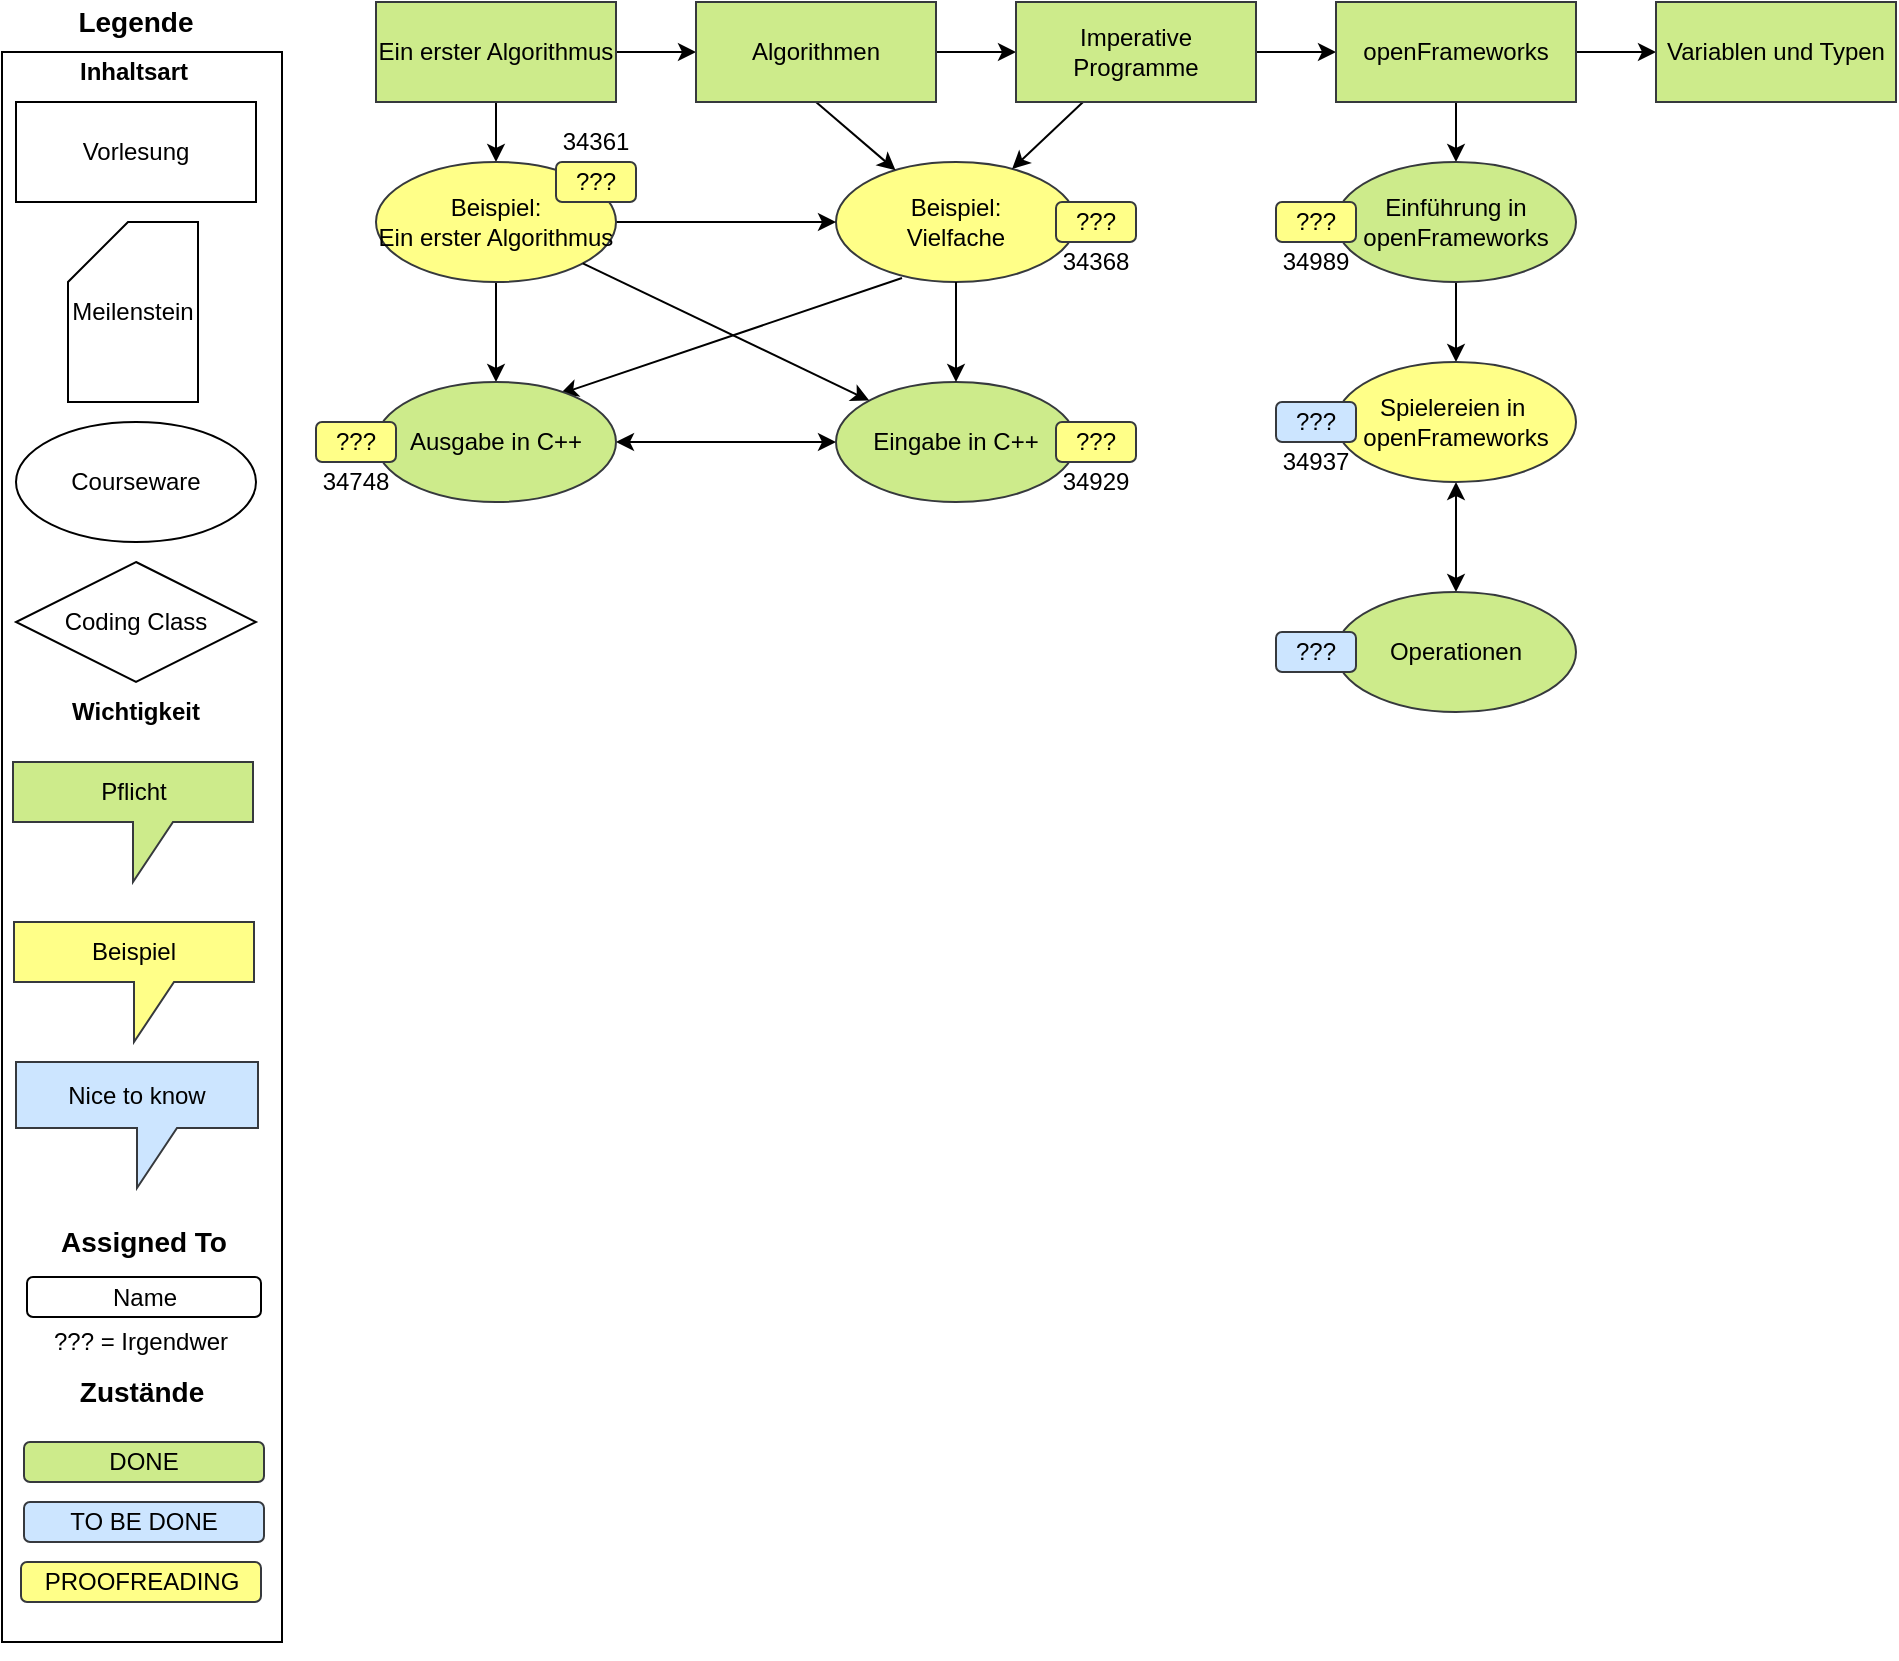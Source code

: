 <mxfile version="12.1.0" type="github" pages="1"><diagram id="Wyt8yrSQ3RSMpkzc1AXA" name="Page-1"><mxGraphModel dx="2048" dy="1023" grid="1" gridSize="10" guides="1" tooltips="1" connect="1" arrows="1" fold="1" page="1" pageScale="1" pageWidth="4681" pageHeight="3300" math="0" shadow="0"><root><mxCell id="0"/><mxCell id="1" value="Inhalte" style="" parent="0"/><mxCell id="2e9VviOoSvJhzy74QU0r-17" value="" style="rounded=0;whiteSpace=wrap;html=1;fillColor=none;" parent="1" vertex="1"><mxGeometry x="13" y="65" width="140" height="795" as="geometry"/></mxCell><mxCell id="YNsSI02lV_WkkaifhmP2-2" value="Coding Class" style="rhombus;whiteSpace=wrap;html=1;" parent="1" vertex="1"><mxGeometry x="20" y="320" width="120" height="60" as="geometry"/></mxCell><mxCell id="2e9VviOoSvJhzy74QU0r-11" style="edgeStyle=none;rounded=0;comic=0;jumpStyle=none;orthogonalLoop=1;jettySize=auto;html=1;exitX=0.275;exitY=0.967;exitDx=0;exitDy=0;entryX=0.767;entryY=0.1;entryDx=0;entryDy=0;entryPerimeter=0;strokeColor=#000000;exitPerimeter=0;" parent="1" source="YNsSI02lV_WkkaifhmP2-5" target="2e9VviOoSvJhzy74QU0r-6" edge="1"><mxGeometry relative="1" as="geometry"/></mxCell><mxCell id="YNsSI02lV_WkkaifhmP2-5" value="Beispiel:&lt;br&gt;Vielfache" style="ellipse;whiteSpace=wrap;html=1;fillColor=#ffff88;strokeColor=#36393d;" parent="1" vertex="1"><mxGeometry x="430" y="120" width="120" height="60" as="geometry"/></mxCell><mxCell id="YNsSI02lV_WkkaifhmP2-6" value="Meilenstein" style="shape=card;whiteSpace=wrap;html=1;" parent="1" vertex="1"><mxGeometry x="46" y="150" width="65" height="90" as="geometry"/></mxCell><mxCell id="YNsSI02lV_WkkaifhmP2-10" value="Name" style="rounded=1;whiteSpace=wrap;html=1;" parent="1" vertex="1"><mxGeometry x="25.5" y="677.5" width="117" height="20" as="geometry"/></mxCell><mxCell id="YNsSI02lV_WkkaifhmP2-11" value="Vorlesung" style="rounded=0;whiteSpace=wrap;html=1;" parent="1" vertex="1"><mxGeometry x="20" y="90" width="120" height="50" as="geometry"/></mxCell><mxCell id="YNsSI02lV_WkkaifhmP2-14" value="DONE" style="rounded=1;whiteSpace=wrap;html=1;fillColor=#cdeb8b;strokeColor=#36393d;" parent="1" vertex="1"><mxGeometry x="24" y="760" width="120" height="20" as="geometry"/></mxCell><mxCell id="YNsSI02lV_WkkaifhmP2-15" value="TO BE DONE" style="rounded=1;whiteSpace=wrap;html=1;fillColor=#cce5ff;strokeColor=#36393d;" parent="1" vertex="1"><mxGeometry x="24" y="790" width="120" height="20" as="geometry"/></mxCell><mxCell id="YNsSI02lV_WkkaifhmP2-16" value="PROOFREADING" style="rounded=1;whiteSpace=wrap;html=1;fillColor=#ffff88;strokeColor=#36393d;" parent="1" vertex="1"><mxGeometry x="22.5" y="820" width="120" height="20" as="geometry"/></mxCell><mxCell id="YNsSI02lV_WkkaifhmP2-20" style="edgeStyle=orthogonalEdgeStyle;rounded=0;orthogonalLoop=1;jettySize=auto;html=1;exitX=0.5;exitY=1;exitDx=0;exitDy=0;entryX=0.5;entryY=0;entryDx=0;entryDy=0;jumpStyle=arc;comic=0;" parent="1" source="YNsSI02lV_WkkaifhmP2-17" target="YNsSI02lV_WkkaifhmP2-18" edge="1"><mxGeometry relative="1" as="geometry"/></mxCell><mxCell id="YNsSI02lV_WkkaifhmP2-23" style="edgeStyle=orthogonalEdgeStyle;rounded=0;orthogonalLoop=1;jettySize=auto;html=1;exitX=1;exitY=0.5;exitDx=0;exitDy=0;entryX=0;entryY=0.5;entryDx=0;entryDy=0;" parent="1" source="YNsSI02lV_WkkaifhmP2-17" target="YNsSI02lV_WkkaifhmP2-21" edge="1"><mxGeometry relative="1" as="geometry"/></mxCell><mxCell id="YNsSI02lV_WkkaifhmP2-17" value="Ein erster Algorithmus" style="rounded=0;whiteSpace=wrap;html=1;fillColor=#cdeb8b;strokeColor=#36393d;" parent="1" vertex="1"><mxGeometry x="200" y="40" width="120" height="50" as="geometry"/></mxCell><mxCell id="2e9VviOoSvJhzy74QU0r-10" style="rounded=0;comic=0;jumpStyle=none;orthogonalLoop=1;jettySize=auto;html=1;exitX=0.5;exitY=1;exitDx=0;exitDy=0;strokeColor=#000000;" parent="1" source="YNsSI02lV_WkkaifhmP2-18" target="2e9VviOoSvJhzy74QU0r-6" edge="1"><mxGeometry relative="1" as="geometry"/></mxCell><mxCell id="2e9VviOoSvJhzy74QU0r-15" style="edgeStyle=none;rounded=0;comic=0;jumpStyle=none;orthogonalLoop=1;jettySize=auto;html=1;exitX=1;exitY=0.5;exitDx=0;exitDy=0;entryX=0;entryY=0.5;entryDx=0;entryDy=0;strokeColor=#000000;fillColor=#f8cecc;" parent="1" source="YNsSI02lV_WkkaifhmP2-18" target="YNsSI02lV_WkkaifhmP2-5" edge="1"><mxGeometry relative="1" as="geometry"/></mxCell><mxCell id="YNsSI02lV_WkkaifhmP2-18" value="Beispiel:&lt;br&gt;Ein erster Algorithmus" style="ellipse;whiteSpace=wrap;html=1;fillColor=#ffff88;strokeColor=#36393d;" parent="1" vertex="1"><mxGeometry x="200" y="120" width="120" height="60" as="geometry"/></mxCell><mxCell id="B_I8aT1JAoUhAAaeeT8g-25" style="edgeStyle=none;rounded=0;orthogonalLoop=1;jettySize=auto;html=1;exitX=0.5;exitY=1;exitDx=0;exitDy=0;" edge="1" parent="1" source="YNsSI02lV_WkkaifhmP2-21" target="YNsSI02lV_WkkaifhmP2-5"><mxGeometry relative="1" as="geometry"/></mxCell><mxCell id="B_I8aT1JAoUhAAaeeT8g-27" value="" style="edgeStyle=none;rounded=0;orthogonalLoop=1;jettySize=auto;html=1;" edge="1" parent="1" source="YNsSI02lV_WkkaifhmP2-21" target="B_I8aT1JAoUhAAaeeT8g-26"><mxGeometry relative="1" as="geometry"/></mxCell><mxCell id="YNsSI02lV_WkkaifhmP2-21" value="Algorithmen" style="rounded=0;whiteSpace=wrap;html=1;fillColor=#cdeb8b;strokeColor=#36393d;" parent="1" vertex="1"><mxGeometry x="360" y="40" width="120" height="50" as="geometry"/></mxCell><mxCell id="B_I8aT1JAoUhAAaeeT8g-62" value="" style="edgeStyle=none;rounded=0;orthogonalLoop=1;jettySize=auto;html=1;startArrow=classic;startFill=1;" edge="1" parent="1" source="2e9VviOoSvJhzy74QU0r-6" target="B_I8aT1JAoUhAAaeeT8g-4"><mxGeometry relative="1" as="geometry"><mxPoint x="400" y="260" as="targetPoint"/></mxGeometry></mxCell><mxCell id="2e9VviOoSvJhzy74QU0r-6" value="Ausgabe in C++" style="ellipse;whiteSpace=wrap;html=1;fillColor=#cdeb8b;strokeColor=#36393d;" parent="1" vertex="1"><mxGeometry x="200" y="230" width="120" height="60" as="geometry"/></mxCell><mxCell id="2e9VviOoSvJhzy74QU0r-12" value="Courseware" style="ellipse;whiteSpace=wrap;html=1;" parent="1" vertex="1"><mxGeometry x="20" y="250" width="120" height="60" as="geometry"/></mxCell><mxCell id="2e9VviOoSvJhzy74QU0r-18" value="&lt;b&gt;&lt;font style=&quot;font-size: 14px&quot;&gt;Legende&lt;/font&gt;&lt;/b&gt;" style="text;html=1;strokeColor=none;fillColor=none;align=center;verticalAlign=middle;whiteSpace=wrap;rounded=0;" parent="1" vertex="1"><mxGeometry x="50" y="40" width="60" height="20" as="geometry"/></mxCell><mxCell id="2e9VviOoSvJhzy74QU0r-19" value="&lt;b&gt;&lt;font style=&quot;font-size: 14px&quot;&gt;Zustände&lt;/font&gt;&lt;/b&gt;" style="text;html=1;strokeColor=none;fillColor=none;align=center;verticalAlign=middle;whiteSpace=wrap;rounded=0;" parent="1" vertex="1"><mxGeometry x="52.5" y="725" width="60" height="20" as="geometry"/></mxCell><mxCell id="2e9VviOoSvJhzy74QU0r-21" value="&lt;b&gt;&lt;font style=&quot;font-size: 14px&quot;&gt;Assigned To&lt;/font&gt;&lt;/b&gt;" style="text;html=1;strokeColor=none;fillColor=none;align=center;verticalAlign=middle;whiteSpace=wrap;rounded=0;" parent="1" vertex="1"><mxGeometry x="24" y="650" width="120" height="20" as="geometry"/></mxCell><mxCell id="2e9VviOoSvJhzy74QU0r-28" value="??? = Irgendwer" style="text;html=1;strokeColor=none;fillColor=none;align=center;verticalAlign=middle;whiteSpace=wrap;rounded=0;" parent="1" vertex="1"><mxGeometry x="24" y="700" width="117" height="20" as="geometry"/></mxCell><mxCell id="Tgc2R-9lb7ekBUgRPGqR-1" value="&lt;b&gt;Wichtigkeit&lt;/b&gt;" style="text;html=1;strokeColor=none;fillColor=none;align=center;verticalAlign=middle;whiteSpace=wrap;rounded=0;" parent="1" vertex="1"><mxGeometry x="50" y="385" width="60" height="20" as="geometry"/></mxCell><mxCell id="oYj94LS83K9F-aLHHSQ7-1" value="Pflicht" style="shape=callout;whiteSpace=wrap;html=1;perimeter=calloutPerimeter;fillColor=#cdeb8b;strokeColor=#36393d;" vertex="1" parent="1"><mxGeometry x="18.5" y="420" width="120" height="60" as="geometry"/></mxCell><mxCell id="oYj94LS83K9F-aLHHSQ7-2" value="Beispiel" style="shape=callout;whiteSpace=wrap;html=1;perimeter=calloutPerimeter;fillColor=#ffff88;strokeColor=#36393d;" vertex="1" parent="1"><mxGeometry x="19" y="500" width="120" height="60" as="geometry"/></mxCell><mxCell id="oYj94LS83K9F-aLHHSQ7-5" value="Nice to know" style="shape=callout;whiteSpace=wrap;html=1;perimeter=calloutPerimeter;fillColor=#cce5ff;strokeColor=#36393d;" vertex="1" parent="1"><mxGeometry x="20" y="570" width="121" height="63" as="geometry"/></mxCell><mxCell id="oYj94LS83K9F-aLHHSQ7-6" value="&lt;b&gt;Inhaltsart&lt;/b&gt;" style="text;html=1;strokeColor=none;fillColor=none;align=center;verticalAlign=middle;whiteSpace=wrap;rounded=0;" vertex="1" parent="1"><mxGeometry x="58.5" y="65" width="40" height="20" as="geometry"/></mxCell><mxCell id="B_I8aT1JAoUhAAaeeT8g-4" value="Eingabe in C++" style="ellipse;whiteSpace=wrap;html=1;fillColor=#cdeb8b;strokeColor=#36393d;" vertex="1" parent="1"><mxGeometry x="430" y="230" width="120" height="60" as="geometry"/></mxCell><mxCell id="B_I8aT1JAoUhAAaeeT8g-5" style="edgeStyle=orthogonalEdgeStyle;rounded=0;orthogonalLoop=1;jettySize=auto;html=1;exitX=0.5;exitY=1;exitDx=0;exitDy=0;" edge="1" parent="1" source="B_I8aT1JAoUhAAaeeT8g-4" target="B_I8aT1JAoUhAAaeeT8g-4"><mxGeometry relative="1" as="geometry"/></mxCell><mxCell id="B_I8aT1JAoUhAAaeeT8g-13" style="edgeStyle=none;rounded=0;orthogonalLoop=1;jettySize=auto;html=1;" edge="1" parent="1" source="YNsSI02lV_WkkaifhmP2-5" target="B_I8aT1JAoUhAAaeeT8g-4"><mxGeometry relative="1" as="geometry"><mxPoint x="420" y="182" as="sourcePoint"/><mxPoint x="420" y="230" as="targetPoint"/></mxGeometry></mxCell><mxCell id="B_I8aT1JAoUhAAaeeT8g-14" style="rounded=0;orthogonalLoop=1;jettySize=auto;html=1;" edge="1" parent="1" source="YNsSI02lV_WkkaifhmP2-18" target="B_I8aT1JAoUhAAaeeT8g-4"><mxGeometry relative="1" as="geometry"><mxPoint x="260" y="180" as="sourcePoint"/><mxPoint x="377.574" y="238.787" as="targetPoint"/></mxGeometry></mxCell><mxCell id="B_I8aT1JAoUhAAaeeT8g-22" style="edgeStyle=none;rounded=0;orthogonalLoop=1;jettySize=auto;html=1;exitX=0.5;exitY=1;exitDx=0;exitDy=0;" edge="1" parent="1" source="2e9VviOoSvJhzy74QU0r-17" target="2e9VviOoSvJhzy74QU0r-17"><mxGeometry relative="1" as="geometry"/></mxCell><mxCell id="B_I8aT1JAoUhAAaeeT8g-30" style="edgeStyle=none;rounded=0;orthogonalLoop=1;jettySize=auto;html=1;" edge="1" parent="1" source="B_I8aT1JAoUhAAaeeT8g-26" target="YNsSI02lV_WkkaifhmP2-5"><mxGeometry relative="1" as="geometry"/></mxCell><mxCell id="B_I8aT1JAoUhAAaeeT8g-33" value="" style="edgeStyle=none;rounded=0;orthogonalLoop=1;jettySize=auto;html=1;" edge="1" parent="1" source="B_I8aT1JAoUhAAaeeT8g-26" target="B_I8aT1JAoUhAAaeeT8g-32"><mxGeometry relative="1" as="geometry"/></mxCell><mxCell id="B_I8aT1JAoUhAAaeeT8g-26" value="Imperative Programme" style="rounded=0;whiteSpace=wrap;html=1;fillColor=#cdeb8b;strokeColor=#36393d;" vertex="1" parent="1"><mxGeometry x="520" y="40" width="120" height="50" as="geometry"/></mxCell><mxCell id="B_I8aT1JAoUhAAaeeT8g-35" value="" style="edgeStyle=none;rounded=0;orthogonalLoop=1;jettySize=auto;html=1;" edge="1" parent="1" source="B_I8aT1JAoUhAAaeeT8g-32" target="B_I8aT1JAoUhAAaeeT8g-34"><mxGeometry relative="1" as="geometry"/></mxCell><mxCell id="B_I8aT1JAoUhAAaeeT8g-55" value="" style="edgeStyle=none;rounded=0;orthogonalLoop=1;jettySize=auto;html=1;" edge="1" parent="1" source="B_I8aT1JAoUhAAaeeT8g-32" target="B_I8aT1JAoUhAAaeeT8g-54"><mxGeometry relative="1" as="geometry"/></mxCell><mxCell id="B_I8aT1JAoUhAAaeeT8g-32" value="openFrameworks" style="rounded=0;whiteSpace=wrap;html=1;fillColor=#cdeb8b;strokeColor=#36393d;" vertex="1" parent="1"><mxGeometry x="680" y="40" width="120" height="50" as="geometry"/></mxCell><mxCell id="B_I8aT1JAoUhAAaeeT8g-38" value="" style="edgeStyle=none;rounded=0;orthogonalLoop=1;jettySize=auto;html=1;" edge="1" parent="1" source="B_I8aT1JAoUhAAaeeT8g-34" target="B_I8aT1JAoUhAAaeeT8g-37"><mxGeometry relative="1" as="geometry"/></mxCell><mxCell id="B_I8aT1JAoUhAAaeeT8g-34" value="Einführung in openFrameworks" style="ellipse;whiteSpace=wrap;html=1;fillColor=#cdeb8b;strokeColor=#36393d;" vertex="1" parent="1"><mxGeometry x="680" y="120" width="120" height="60" as="geometry"/></mxCell><mxCell id="B_I8aT1JAoUhAAaeeT8g-59" value="" style="edgeStyle=none;rounded=0;orthogonalLoop=1;jettySize=auto;html=1;startArrow=classic;startFill=1;" edge="1" parent="1" source="B_I8aT1JAoUhAAaeeT8g-40" target="B_I8aT1JAoUhAAaeeT8g-37"><mxGeometry relative="1" as="geometry"><mxPoint x="820" y="320" as="targetPoint"/></mxGeometry></mxCell><mxCell id="B_I8aT1JAoUhAAaeeT8g-40" value="Operationen" style="ellipse;whiteSpace=wrap;html=1;fillColor=#cdeb8b;strokeColor=#36393d;" vertex="1" parent="1"><mxGeometry x="680" y="335" width="120" height="60" as="geometry"/></mxCell><mxCell id="B_I8aT1JAoUhAAaeeT8g-54" value="Variablen und Typen" style="rounded=0;whiteSpace=wrap;html=1;fillColor=#cdeb8b;strokeColor=#36393d;" vertex="1" parent="1"><mxGeometry x="840" y="40" width="120" height="50" as="geometry"/></mxCell><mxCell id="FTDDd-owseV0-7RKEGn8-1" value="Assigned" style="" parent="0"/><mxCell id="FTDDd-owseV0-7RKEGn8-4" value="&lt;div&gt;???&lt;/div&gt;" style="rounded=1;whiteSpace=wrap;html=1;fillColor=#ffff88;strokeColor=#36393d;" parent="FTDDd-owseV0-7RKEGn8-1" vertex="1"><mxGeometry x="540" y="140" width="40" height="20" as="geometry"/></mxCell><mxCell id="Srz_F0b2qAnOa-qPsFeJ-2" value="???" style="rounded=1;whiteSpace=wrap;html=1;fillColor=#ffff88;strokeColor=#36393d;" parent="FTDDd-owseV0-7RKEGn8-1" vertex="1"><mxGeometry x="170" y="250" width="40" height="20" as="geometry"/></mxCell><mxCell id="Srz_F0b2qAnOa-qPsFeJ-3" value="???" style="rounded=1;whiteSpace=wrap;html=1;fillColor=#ffff88;strokeColor=#36393d;" parent="FTDDd-owseV0-7RKEGn8-1" vertex="1"><mxGeometry x="290" y="120" width="40" height="20" as="geometry"/></mxCell><mxCell id="B_I8aT1JAoUhAAaeeT8g-8" value="???" style="rounded=1;whiteSpace=wrap;html=1;fillColor=#ffff88;strokeColor=#36393d;" vertex="1" parent="FTDDd-owseV0-7RKEGn8-1"><mxGeometry x="540" y="250" width="40" height="20" as="geometry"/></mxCell><mxCell id="B_I8aT1JAoUhAAaeeT8g-36" value="???" style="rounded=1;whiteSpace=wrap;html=1;fillColor=#ffff88;strokeColor=#36393d;" vertex="1" parent="FTDDd-owseV0-7RKEGn8-1"><mxGeometry x="650" y="140" width="40" height="20" as="geometry"/></mxCell><mxCell id="B_I8aT1JAoUhAAaeeT8g-37" value="Spielereien in&amp;nbsp; openFrameworks" style="ellipse;whiteSpace=wrap;html=1;fillColor=#ffff88;strokeColor=#36393d;" vertex="1" parent="FTDDd-owseV0-7RKEGn8-1"><mxGeometry x="680" y="220" width="120" height="60" as="geometry"/></mxCell><mxCell id="B_I8aT1JAoUhAAaeeT8g-39" value="???" style="rounded=1;whiteSpace=wrap;html=1;fillColor=#cce5ff;strokeColor=#36393d;" vertex="1" parent="FTDDd-owseV0-7RKEGn8-1"><mxGeometry x="650" y="240" width="40" height="20" as="geometry"/></mxCell><mxCell id="B_I8aT1JAoUhAAaeeT8g-42" value="???" style="rounded=1;whiteSpace=wrap;html=1;fillColor=#cce5ff;strokeColor=#36393d;" vertex="1" parent="FTDDd-owseV0-7RKEGn8-1"><mxGeometry x="650" y="355" width="40" height="20" as="geometry"/></mxCell><mxCell id="B_I8aT1JAoUhAAaeeT8g-41" value="Courseware IDs" parent="0"/><mxCell id="B_I8aT1JAoUhAAaeeT8g-44" value="34361" style="text;html=1;strokeColor=none;fillColor=none;align=center;verticalAlign=middle;whiteSpace=wrap;rounded=0;" vertex="1" parent="B_I8aT1JAoUhAAaeeT8g-41"><mxGeometry x="290" y="100" width="40" height="20" as="geometry"/></mxCell><mxCell id="B_I8aT1JAoUhAAaeeT8g-46" value="34748" style="text;html=1;strokeColor=none;fillColor=none;align=center;verticalAlign=middle;whiteSpace=wrap;rounded=0;" vertex="1" parent="B_I8aT1JAoUhAAaeeT8g-41"><mxGeometry x="170" y="270" width="40" height="20" as="geometry"/></mxCell><mxCell id="B_I8aT1JAoUhAAaeeT8g-47" value="34368" style="text;html=1;strokeColor=none;fillColor=none;align=center;verticalAlign=middle;whiteSpace=wrap;rounded=0;" vertex="1" parent="B_I8aT1JAoUhAAaeeT8g-41"><mxGeometry x="540" y="160" width="40" height="20" as="geometry"/></mxCell><mxCell id="B_I8aT1JAoUhAAaeeT8g-48" value="34929" style="text;html=1;strokeColor=none;fillColor=none;align=center;verticalAlign=middle;whiteSpace=wrap;rounded=0;" vertex="1" parent="B_I8aT1JAoUhAAaeeT8g-41"><mxGeometry x="540" y="270" width="40" height="20" as="geometry"/></mxCell><mxCell id="B_I8aT1JAoUhAAaeeT8g-49" value="34989" style="text;html=1;strokeColor=none;fillColor=none;align=center;verticalAlign=middle;whiteSpace=wrap;rounded=0;" vertex="1" parent="B_I8aT1JAoUhAAaeeT8g-41"><mxGeometry x="650" y="160" width="40" height="20" as="geometry"/></mxCell><mxCell id="B_I8aT1JAoUhAAaeeT8g-50" value="34937" style="text;html=1;strokeColor=none;fillColor=none;align=center;verticalAlign=middle;whiteSpace=wrap;rounded=0;" vertex="1" parent="B_I8aT1JAoUhAAaeeT8g-41"><mxGeometry x="650" y="260" width="40" height="20" as="geometry"/></mxCell><mxCell id="B_I8aT1JAoUhAAaeeT8g-51" style="edgeStyle=none;rounded=0;orthogonalLoop=1;jettySize=auto;html=1;exitX=0.5;exitY=1;exitDx=0;exitDy=0;" edge="1" parent="B_I8aT1JAoUhAAaeeT8g-41" source="B_I8aT1JAoUhAAaeeT8g-50" target="B_I8aT1JAoUhAAaeeT8g-50"><mxGeometry relative="1" as="geometry"/></mxCell></root></mxGraphModel></diagram></mxfile>